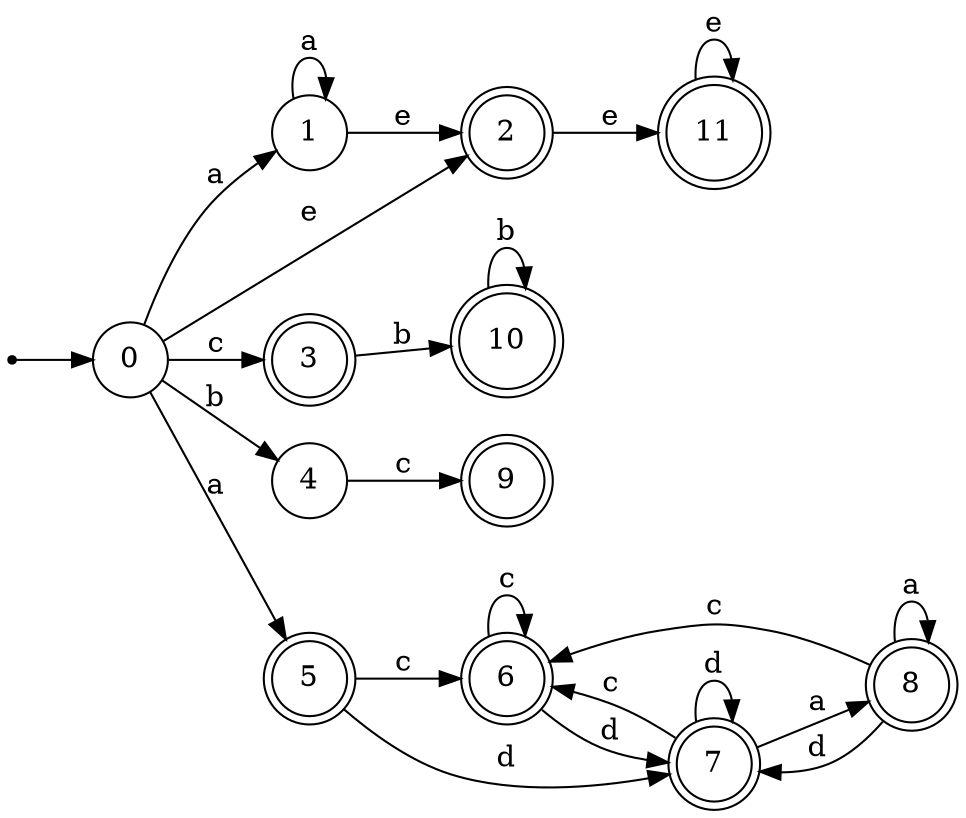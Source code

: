 digraph finite_state_machine {
rankdir=LR;
size="20,20";
node [shape = point]; "dummy0"
node [shape = circle]; "0";
"dummy0" -> "0";
node [shape = circle]; "1";
node [shape = doublecircle]; "2";node [shape = doublecircle]; "3";node [shape = circle]; "4";
node [shape = doublecircle]; "5";node [shape = doublecircle]; "6";node [shape = doublecircle]; "7";node [shape = doublecircle]; "8";node [shape = doublecircle]; "9";node [shape = doublecircle]; "10";node [shape = doublecircle]; "11";"0" -> "1" [label = "a"];
 "0" -> "5" [label = "a"];
 "0" -> "2" [label = "e"];
 "0" -> "3" [label = "c"];
 "0" -> "4" [label = "b"];
 "5" -> "6" [label = "c"];
 "5" -> "7" [label = "d"];
 "7" -> "7" [label = "d"];
 "7" -> "8" [label = "a"];
 "7" -> "6" [label = "c"];
 "8" -> "8" [label = "a"];
 "8" -> "7" [label = "d"];
 "8" -> "6" [label = "c"];
 "6" -> "6" [label = "c"];
 "6" -> "7" [label = "d"];
 "4" -> "9" [label = "c"];
 "3" -> "10" [label = "b"];
 "10" -> "10" [label = "b"];
 "2" -> "11" [label = "e"];
 "11" -> "11" [label = "e"];
 "1" -> "1" [label = "a"];
 "1" -> "2" [label = "e"];
 }

